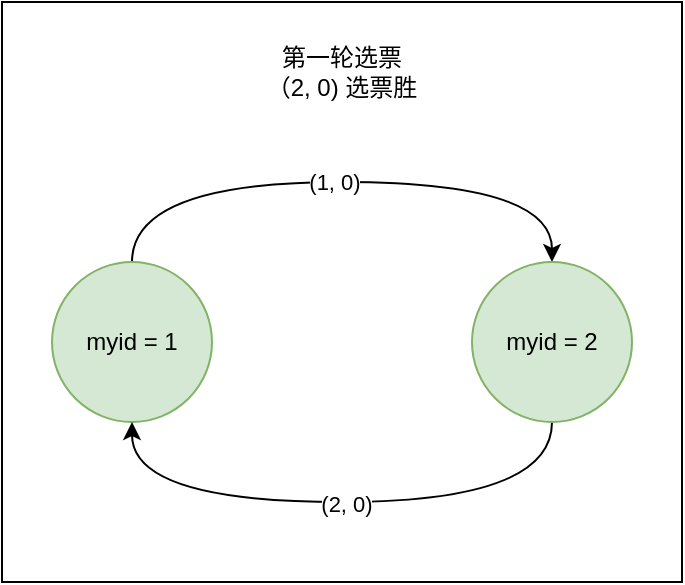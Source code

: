 <mxfile version="16.5.6" type="github"><diagram id="eeuKYtuncwknBs3eNNl9" name="Page-1"><mxGraphModel dx="1186" dy="732" grid="1" gridSize="10" guides="1" tooltips="1" connect="1" arrows="1" fold="1" page="1" pageScale="1" pageWidth="827" pageHeight="1169" math="0" shadow="0"><root><mxCell id="0"/><mxCell id="1" parent="0"/><mxCell id="-ZEZr_MwCLdf86qs8En4-5" value="" style="rounded=0;whiteSpace=wrap;html=1;" vertex="1" parent="1"><mxGeometry x="244" y="70" width="340" height="290" as="geometry"/></mxCell><mxCell id="-ZEZr_MwCLdf86qs8En4-3" style="edgeStyle=orthogonalEdgeStyle;rounded=0;orthogonalLoop=1;jettySize=auto;html=1;exitX=0.5;exitY=0;exitDx=0;exitDy=0;entryX=0.5;entryY=0;entryDx=0;entryDy=0;curved=1;" edge="1" parent="1" source="-ZEZr_MwCLdf86qs8En4-1" target="-ZEZr_MwCLdf86qs8En4-2"><mxGeometry relative="1" as="geometry"><Array as="points"><mxPoint x="309" y="160"/><mxPoint x="519" y="160"/></Array></mxGeometry></mxCell><mxCell id="-ZEZr_MwCLdf86qs8En4-7" value="(1, 0)" style="edgeLabel;html=1;align=center;verticalAlign=middle;resizable=0;points=[];" vertex="1" connectable="0" parent="-ZEZr_MwCLdf86qs8En4-3"><mxGeometry x="-0.028" relative="1" as="geometry"><mxPoint as="offset"/></mxGeometry></mxCell><mxCell id="-ZEZr_MwCLdf86qs8En4-1" value="myid = 1" style="ellipse;whiteSpace=wrap;html=1;aspect=fixed;fillColor=#d5e8d4;strokeColor=#82b366;" vertex="1" parent="1"><mxGeometry x="269" y="200" width="80" height="80" as="geometry"/></mxCell><mxCell id="-ZEZr_MwCLdf86qs8En4-4" style="edgeStyle=orthogonalEdgeStyle;curved=1;rounded=0;orthogonalLoop=1;jettySize=auto;html=1;exitX=0.5;exitY=1;exitDx=0;exitDy=0;entryX=0.5;entryY=1;entryDx=0;entryDy=0;" edge="1" parent="1" source="-ZEZr_MwCLdf86qs8En4-2" target="-ZEZr_MwCLdf86qs8En4-1"><mxGeometry relative="1" as="geometry"><Array as="points"><mxPoint x="519" y="320"/><mxPoint x="309" y="320"/></Array></mxGeometry></mxCell><mxCell id="-ZEZr_MwCLdf86qs8En4-8" value="(2, 0)" style="edgeLabel;html=1;align=center;verticalAlign=middle;resizable=0;points=[];" vertex="1" connectable="0" parent="-ZEZr_MwCLdf86qs8En4-4"><mxGeometry x="-0.014" y="1" relative="1" as="geometry"><mxPoint as="offset"/></mxGeometry></mxCell><mxCell id="-ZEZr_MwCLdf86qs8En4-2" value="myid = 2" style="ellipse;whiteSpace=wrap;html=1;aspect=fixed;fillColor=#d5e8d4;strokeColor=#82b366;" vertex="1" parent="1"><mxGeometry x="479" y="200" width="80" height="80" as="geometry"/></mxCell><mxCell id="-ZEZr_MwCLdf86qs8En4-6" value="第一轮选票&lt;br&gt;（2, 0) 选票胜" style="text;html=1;strokeColor=none;fillColor=none;align=center;verticalAlign=middle;whiteSpace=wrap;rounded=0;" vertex="1" parent="1"><mxGeometry x="356" y="90" width="116" height="30" as="geometry"/></mxCell></root></mxGraphModel></diagram></mxfile>
